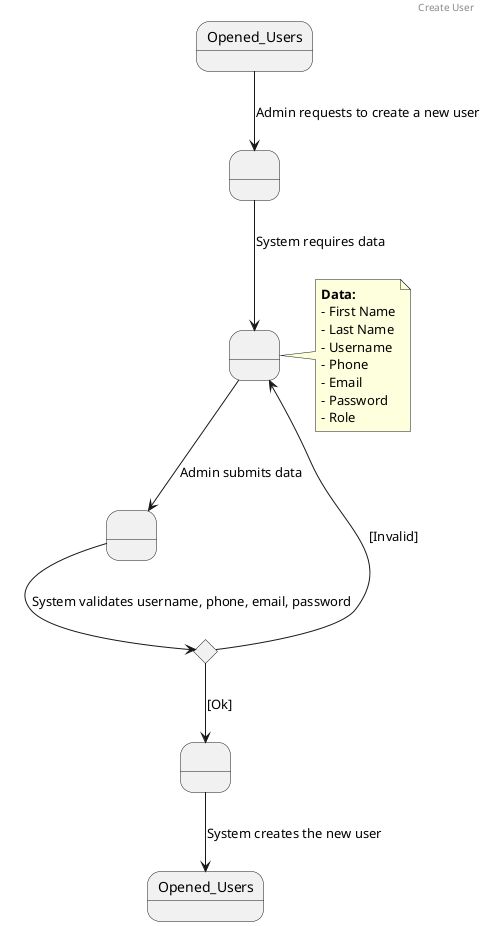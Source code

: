 @startuml

header Create User

state " " as s1
state " " as s2
state " " as s3
state " " as s4
state "Opened_Users" as s5
state "Decision" as Decision <<choice>>

Opened_Users --> s1 : Admin requests to create a new user

s1 --> s2 : System requires data

note right of s2
<b>Data:</b>
- First Name
- Last Name
- Username
- Phone
- Email
- Password
- Role
end note

s2 --> s3 : Admin submits data

s3 --> Decision : System validates username, phone, email, password

Decision --> s2 : [Invalid]
Decision --> s4 : [Ok]

s4 --> s5 : System creates the new user

@enduml
